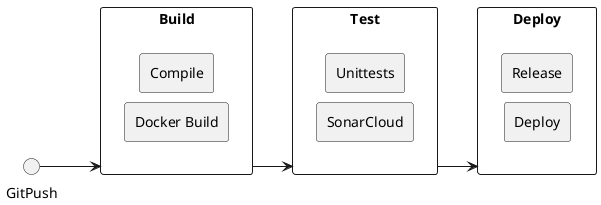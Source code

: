 @startuml FlowDiagram
skinparam packageStyle rectangle
skinparam nodesep 10
left to right direction
package Build {
    rectangle "Compile" as compile
    rectangle "Docker Build" as build
}

package Test {
    rectangle "Unittests" as unit
    rectangle "SonarCloud" as sonar
}

package Deploy {
    rectangle "Release" as release
    rectangle "Deploy" as deploy
}

GitPush --> Build
Build --> Test
Test --> Deploy
@enduml